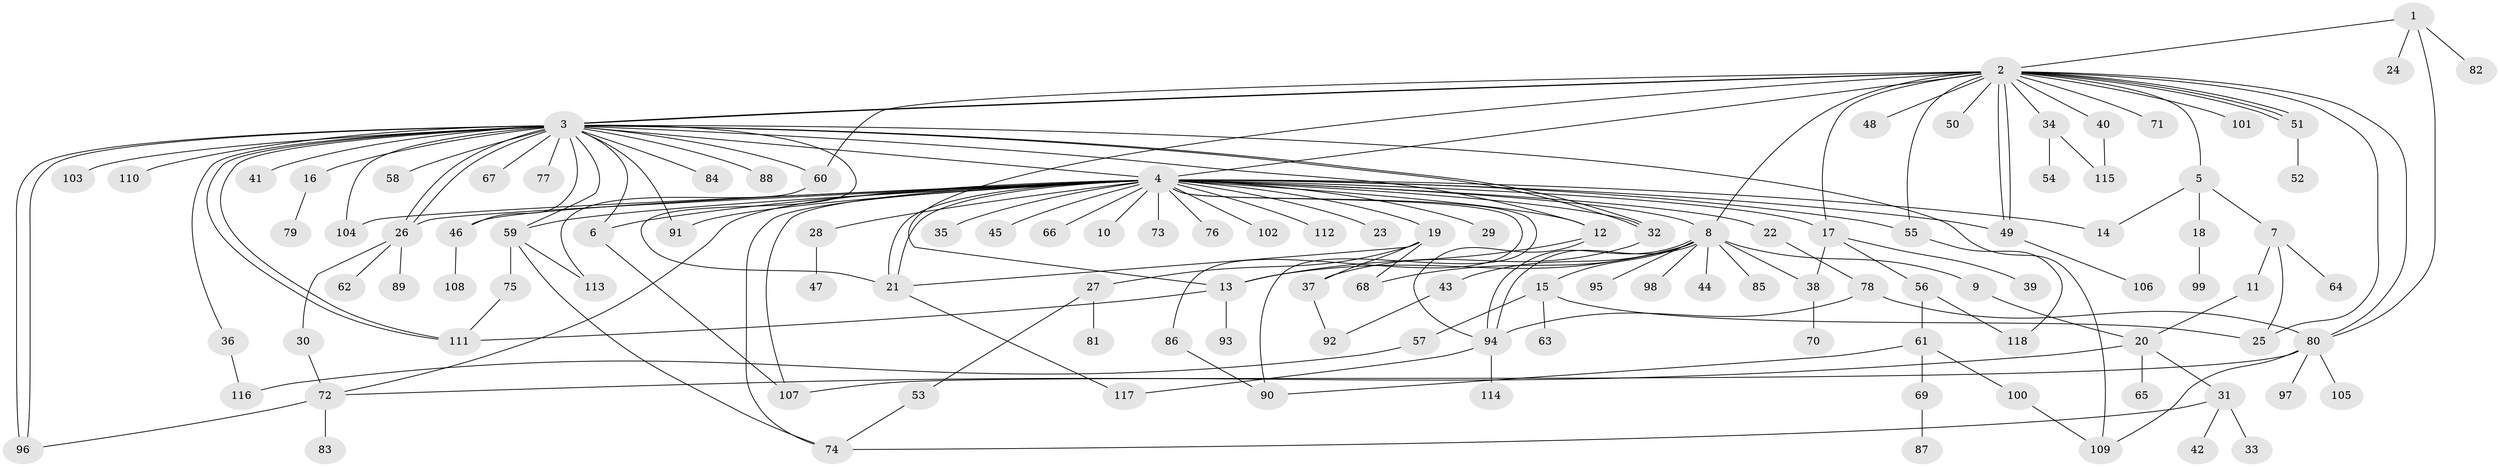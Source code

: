 // coarse degree distribution, {4: 0.08536585365853659, 21: 0.024390243902439025, 31: 0.012195121951219513, 3: 0.08536585365853659, 13: 0.012195121951219513, 2: 0.1951219512195122, 1: 0.47560975609756095, 5: 0.07317073170731707, 7: 0.012195121951219513, 6: 0.012195121951219513, 11: 0.012195121951219513}
// Generated by graph-tools (version 1.1) at 2025/18/03/04/25 18:18:11]
// undirected, 118 vertices, 176 edges
graph export_dot {
graph [start="1"]
  node [color=gray90,style=filled];
  1;
  2;
  3;
  4;
  5;
  6;
  7;
  8;
  9;
  10;
  11;
  12;
  13;
  14;
  15;
  16;
  17;
  18;
  19;
  20;
  21;
  22;
  23;
  24;
  25;
  26;
  27;
  28;
  29;
  30;
  31;
  32;
  33;
  34;
  35;
  36;
  37;
  38;
  39;
  40;
  41;
  42;
  43;
  44;
  45;
  46;
  47;
  48;
  49;
  50;
  51;
  52;
  53;
  54;
  55;
  56;
  57;
  58;
  59;
  60;
  61;
  62;
  63;
  64;
  65;
  66;
  67;
  68;
  69;
  70;
  71;
  72;
  73;
  74;
  75;
  76;
  77;
  78;
  79;
  80;
  81;
  82;
  83;
  84;
  85;
  86;
  87;
  88;
  89;
  90;
  91;
  92;
  93;
  94;
  95;
  96;
  97;
  98;
  99;
  100;
  101;
  102;
  103;
  104;
  105;
  106;
  107;
  108;
  109;
  110;
  111;
  112;
  113;
  114;
  115;
  116;
  117;
  118;
  1 -- 2;
  1 -- 24;
  1 -- 80;
  1 -- 82;
  2 -- 3;
  2 -- 3;
  2 -- 4;
  2 -- 5;
  2 -- 8;
  2 -- 13;
  2 -- 17;
  2 -- 25;
  2 -- 34;
  2 -- 40;
  2 -- 48;
  2 -- 49;
  2 -- 49;
  2 -- 50;
  2 -- 51;
  2 -- 51;
  2 -- 51;
  2 -- 55;
  2 -- 60;
  2 -- 71;
  2 -- 80;
  2 -- 101;
  3 -- 4;
  3 -- 6;
  3 -- 12;
  3 -- 16;
  3 -- 21;
  3 -- 26;
  3 -- 26;
  3 -- 32;
  3 -- 32;
  3 -- 36;
  3 -- 41;
  3 -- 46;
  3 -- 58;
  3 -- 59;
  3 -- 60;
  3 -- 67;
  3 -- 77;
  3 -- 84;
  3 -- 88;
  3 -- 91;
  3 -- 96;
  3 -- 96;
  3 -- 103;
  3 -- 104;
  3 -- 109;
  3 -- 110;
  3 -- 111;
  3 -- 111;
  4 -- 6;
  4 -- 8;
  4 -- 10;
  4 -- 12;
  4 -- 14;
  4 -- 17;
  4 -- 19;
  4 -- 21;
  4 -- 21;
  4 -- 22;
  4 -- 23;
  4 -- 26;
  4 -- 28;
  4 -- 29;
  4 -- 32;
  4 -- 35;
  4 -- 45;
  4 -- 46;
  4 -- 49;
  4 -- 55;
  4 -- 59;
  4 -- 66;
  4 -- 72;
  4 -- 73;
  4 -- 74;
  4 -- 76;
  4 -- 86;
  4 -- 90;
  4 -- 91;
  4 -- 102;
  4 -- 104;
  4 -- 107;
  4 -- 112;
  5 -- 7;
  5 -- 14;
  5 -- 18;
  6 -- 107;
  7 -- 11;
  7 -- 25;
  7 -- 64;
  8 -- 9;
  8 -- 13;
  8 -- 15;
  8 -- 38;
  8 -- 43;
  8 -- 44;
  8 -- 68;
  8 -- 85;
  8 -- 94;
  8 -- 94;
  8 -- 95;
  8 -- 98;
  9 -- 20;
  11 -- 20;
  12 -- 13;
  12 -- 94;
  13 -- 93;
  13 -- 111;
  15 -- 25;
  15 -- 57;
  15 -- 63;
  16 -- 79;
  17 -- 38;
  17 -- 39;
  17 -- 56;
  18 -- 99;
  19 -- 21;
  19 -- 27;
  19 -- 37;
  19 -- 68;
  20 -- 31;
  20 -- 65;
  20 -- 72;
  21 -- 117;
  22 -- 78;
  26 -- 30;
  26 -- 62;
  26 -- 89;
  27 -- 53;
  27 -- 81;
  28 -- 47;
  30 -- 72;
  31 -- 33;
  31 -- 42;
  31 -- 74;
  32 -- 37;
  34 -- 54;
  34 -- 115;
  36 -- 116;
  37 -- 92;
  38 -- 70;
  40 -- 115;
  43 -- 92;
  46 -- 108;
  49 -- 106;
  51 -- 52;
  53 -- 74;
  55 -- 118;
  56 -- 61;
  56 -- 118;
  57 -- 116;
  59 -- 74;
  59 -- 75;
  59 -- 113;
  60 -- 113;
  61 -- 69;
  61 -- 90;
  61 -- 100;
  69 -- 87;
  72 -- 83;
  72 -- 96;
  75 -- 111;
  78 -- 80;
  78 -- 94;
  80 -- 97;
  80 -- 105;
  80 -- 107;
  80 -- 109;
  86 -- 90;
  94 -- 114;
  94 -- 117;
  100 -- 109;
}
